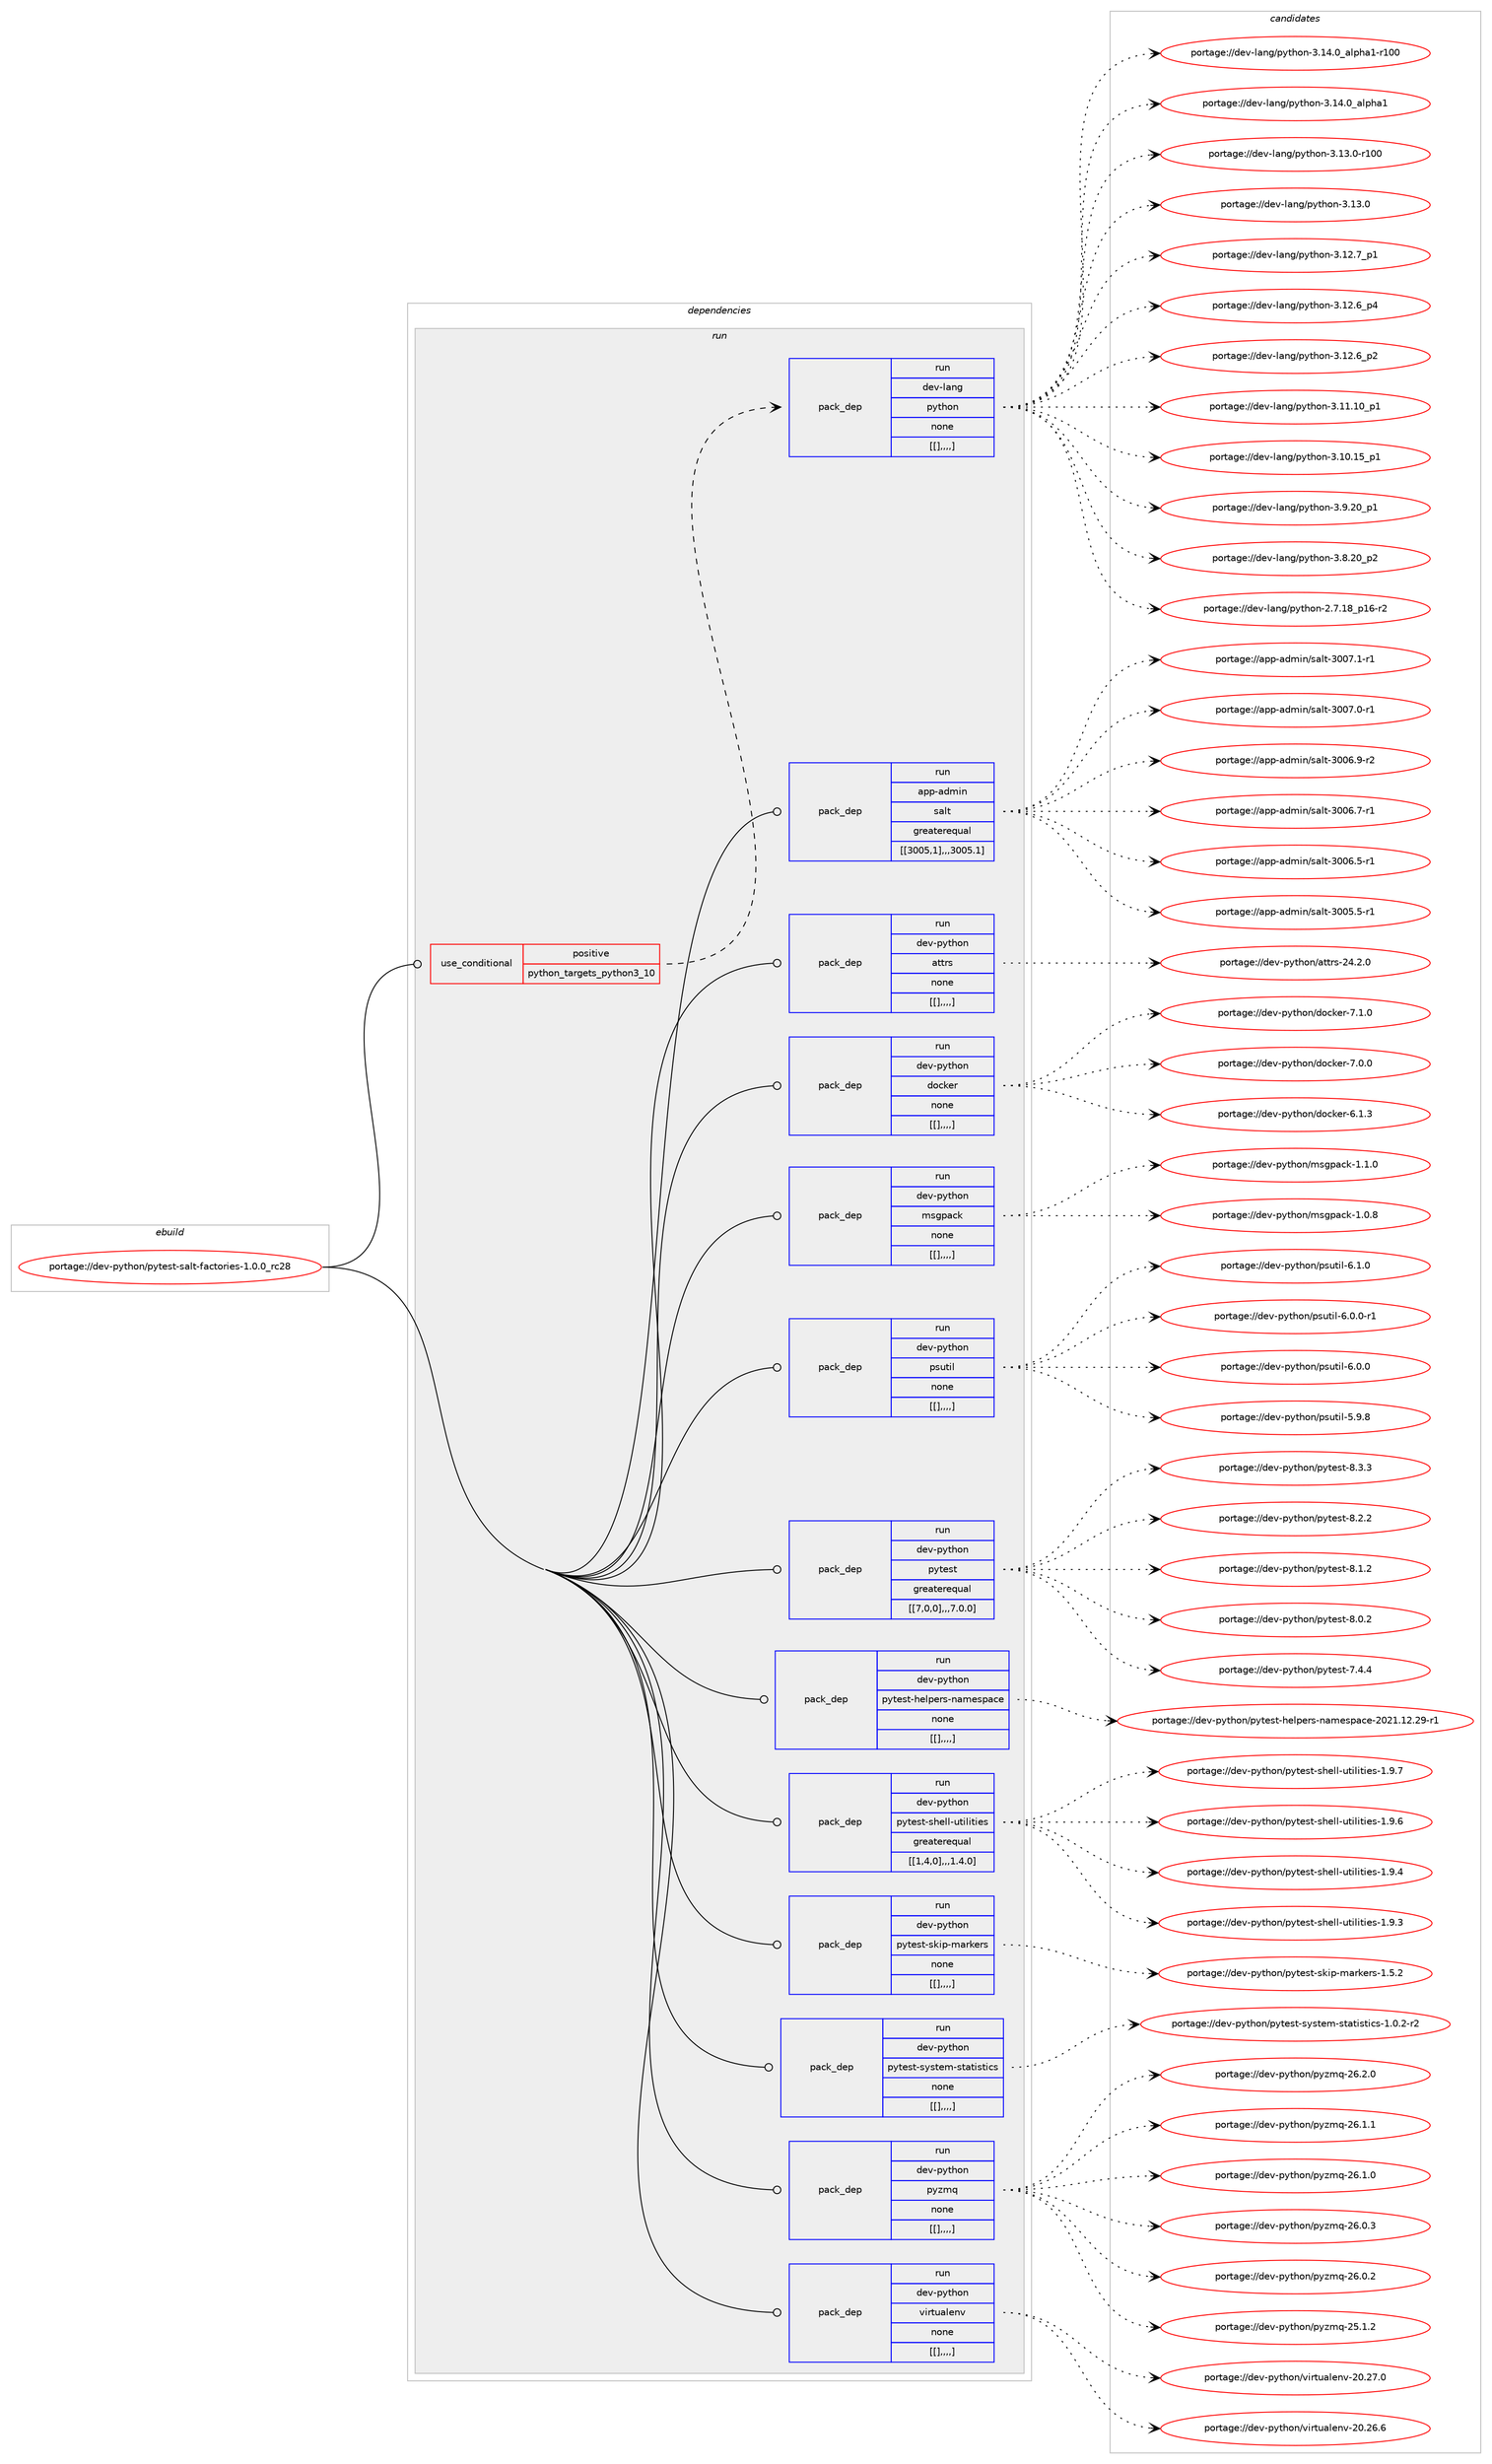 digraph prolog {

# *************
# Graph options
# *************

newrank=true;
concentrate=true;
compound=true;
graph [rankdir=LR,fontname=Helvetica,fontsize=10,ranksep=1.5];#, ranksep=2.5, nodesep=0.2];
edge  [arrowhead=vee];
node  [fontname=Helvetica,fontsize=10];

# **********
# The ebuild
# **********

subgraph cluster_leftcol {
color=gray;
label=<<i>ebuild</i>>;
id [label="portage://dev-python/pytest-salt-factories-1.0.0_rc28", color=red, width=4, href="../dev-python/pytest-salt-factories-1.0.0_rc28.svg"];
}

# ****************
# The dependencies
# ****************

subgraph cluster_midcol {
color=gray;
label=<<i>dependencies</i>>;
subgraph cluster_compile {
fillcolor="#eeeeee";
style=filled;
label=<<i>compile</i>>;
}
subgraph cluster_compileandrun {
fillcolor="#eeeeee";
style=filled;
label=<<i>compile and run</i>>;
}
subgraph cluster_run {
fillcolor="#eeeeee";
style=filled;
label=<<i>run</i>>;
subgraph cond40652 {
dependency165933 [label=<<TABLE BORDER="0" CELLBORDER="1" CELLSPACING="0" CELLPADDING="4"><TR><TD ROWSPAN="3" CELLPADDING="10">use_conditional</TD></TR><TR><TD>positive</TD></TR><TR><TD>python_targets_python3_10</TD></TR></TABLE>>, shape=none, color=red];
subgraph pack123943 {
dependency165981 [label=<<TABLE BORDER="0" CELLBORDER="1" CELLSPACING="0" CELLPADDING="4" WIDTH="220"><TR><TD ROWSPAN="6" CELLPADDING="30">pack_dep</TD></TR><TR><TD WIDTH="110">run</TD></TR><TR><TD>dev-lang</TD></TR><TR><TD>python</TD></TR><TR><TD>none</TD></TR><TR><TD>[[],,,,]</TD></TR></TABLE>>, shape=none, color=blue];
}
dependency165933:e -> dependency165981:w [weight=20,style="dashed",arrowhead="vee"];
}
id:e -> dependency165933:w [weight=20,style="solid",arrowhead="odot"];
subgraph pack123978 {
dependency165987 [label=<<TABLE BORDER="0" CELLBORDER="1" CELLSPACING="0" CELLPADDING="4" WIDTH="220"><TR><TD ROWSPAN="6" CELLPADDING="30">pack_dep</TD></TR><TR><TD WIDTH="110">run</TD></TR><TR><TD>app-admin</TD></TR><TR><TD>salt</TD></TR><TR><TD>greaterequal</TD></TR><TR><TD>[[3005,1],,,3005.1]</TD></TR></TABLE>>, shape=none, color=blue];
}
id:e -> dependency165987:w [weight=20,style="solid",arrowhead="odot"];
subgraph pack123981 {
dependency165991 [label=<<TABLE BORDER="0" CELLBORDER="1" CELLSPACING="0" CELLPADDING="4" WIDTH="220"><TR><TD ROWSPAN="6" CELLPADDING="30">pack_dep</TD></TR><TR><TD WIDTH="110">run</TD></TR><TR><TD>dev-python</TD></TR><TR><TD>attrs</TD></TR><TR><TD>none</TD></TR><TR><TD>[[],,,,]</TD></TR></TABLE>>, shape=none, color=blue];
}
id:e -> dependency165991:w [weight=20,style="solid",arrowhead="odot"];
subgraph pack124018 {
dependency166045 [label=<<TABLE BORDER="0" CELLBORDER="1" CELLSPACING="0" CELLPADDING="4" WIDTH="220"><TR><TD ROWSPAN="6" CELLPADDING="30">pack_dep</TD></TR><TR><TD WIDTH="110">run</TD></TR><TR><TD>dev-python</TD></TR><TR><TD>docker</TD></TR><TR><TD>none</TD></TR><TR><TD>[[],,,,]</TD></TR></TABLE>>, shape=none, color=blue];
}
id:e -> dependency166045:w [weight=20,style="solid",arrowhead="odot"];
subgraph pack124024 {
dependency166060 [label=<<TABLE BORDER="0" CELLBORDER="1" CELLSPACING="0" CELLPADDING="4" WIDTH="220"><TR><TD ROWSPAN="6" CELLPADDING="30">pack_dep</TD></TR><TR><TD WIDTH="110">run</TD></TR><TR><TD>dev-python</TD></TR><TR><TD>msgpack</TD></TR><TR><TD>none</TD></TR><TR><TD>[[],,,,]</TD></TR></TABLE>>, shape=none, color=blue];
}
id:e -> dependency166060:w [weight=20,style="solid",arrowhead="odot"];
subgraph pack124025 {
dependency166077 [label=<<TABLE BORDER="0" CELLBORDER="1" CELLSPACING="0" CELLPADDING="4" WIDTH="220"><TR><TD ROWSPAN="6" CELLPADDING="30">pack_dep</TD></TR><TR><TD WIDTH="110">run</TD></TR><TR><TD>dev-python</TD></TR><TR><TD>psutil</TD></TR><TR><TD>none</TD></TR><TR><TD>[[],,,,]</TD></TR></TABLE>>, shape=none, color=blue];
}
id:e -> dependency166077:w [weight=20,style="solid",arrowhead="odot"];
subgraph pack124037 {
dependency166082 [label=<<TABLE BORDER="0" CELLBORDER="1" CELLSPACING="0" CELLPADDING="4" WIDTH="220"><TR><TD ROWSPAN="6" CELLPADDING="30">pack_dep</TD></TR><TR><TD WIDTH="110">run</TD></TR><TR><TD>dev-python</TD></TR><TR><TD>pytest</TD></TR><TR><TD>greaterequal</TD></TR><TR><TD>[[7,0,0],,,7.0.0]</TD></TR></TABLE>>, shape=none, color=blue];
}
id:e -> dependency166082:w [weight=20,style="solid",arrowhead="odot"];
subgraph pack124047 {
dependency166100 [label=<<TABLE BORDER="0" CELLBORDER="1" CELLSPACING="0" CELLPADDING="4" WIDTH="220"><TR><TD ROWSPAN="6" CELLPADDING="30">pack_dep</TD></TR><TR><TD WIDTH="110">run</TD></TR><TR><TD>dev-python</TD></TR><TR><TD>pytest-helpers-namespace</TD></TR><TR><TD>none</TD></TR><TR><TD>[[],,,,]</TD></TR></TABLE>>, shape=none, color=blue];
}
id:e -> dependency166100:w [weight=20,style="solid",arrowhead="odot"];
subgraph pack124056 {
dependency166129 [label=<<TABLE BORDER="0" CELLBORDER="1" CELLSPACING="0" CELLPADDING="4" WIDTH="220"><TR><TD ROWSPAN="6" CELLPADDING="30">pack_dep</TD></TR><TR><TD WIDTH="110">run</TD></TR><TR><TD>dev-python</TD></TR><TR><TD>pytest-shell-utilities</TD></TR><TR><TD>greaterequal</TD></TR><TR><TD>[[1,4,0],,,1.4.0]</TD></TR></TABLE>>, shape=none, color=blue];
}
id:e -> dependency166129:w [weight=20,style="solid",arrowhead="odot"];
subgraph pack124066 {
dependency166132 [label=<<TABLE BORDER="0" CELLBORDER="1" CELLSPACING="0" CELLPADDING="4" WIDTH="220"><TR><TD ROWSPAN="6" CELLPADDING="30">pack_dep</TD></TR><TR><TD WIDTH="110">run</TD></TR><TR><TD>dev-python</TD></TR><TR><TD>pytest-skip-markers</TD></TR><TR><TD>none</TD></TR><TR><TD>[[],,,,]</TD></TR></TABLE>>, shape=none, color=blue];
}
id:e -> dependency166132:w [weight=20,style="solid",arrowhead="odot"];
subgraph pack124082 {
dependency166152 [label=<<TABLE BORDER="0" CELLBORDER="1" CELLSPACING="0" CELLPADDING="4" WIDTH="220"><TR><TD ROWSPAN="6" CELLPADDING="30">pack_dep</TD></TR><TR><TD WIDTH="110">run</TD></TR><TR><TD>dev-python</TD></TR><TR><TD>pytest-system-statistics</TD></TR><TR><TD>none</TD></TR><TR><TD>[[],,,,]</TD></TR></TABLE>>, shape=none, color=blue];
}
id:e -> dependency166152:w [weight=20,style="solid",arrowhead="odot"];
subgraph pack124084 {
dependency166157 [label=<<TABLE BORDER="0" CELLBORDER="1" CELLSPACING="0" CELLPADDING="4" WIDTH="220"><TR><TD ROWSPAN="6" CELLPADDING="30">pack_dep</TD></TR><TR><TD WIDTH="110">run</TD></TR><TR><TD>dev-python</TD></TR><TR><TD>pyzmq</TD></TR><TR><TD>none</TD></TR><TR><TD>[[],,,,]</TD></TR></TABLE>>, shape=none, color=blue];
}
id:e -> dependency166157:w [weight=20,style="solid",arrowhead="odot"];
subgraph pack124098 {
dependency166219 [label=<<TABLE BORDER="0" CELLBORDER="1" CELLSPACING="0" CELLPADDING="4" WIDTH="220"><TR><TD ROWSPAN="6" CELLPADDING="30">pack_dep</TD></TR><TR><TD WIDTH="110">run</TD></TR><TR><TD>dev-python</TD></TR><TR><TD>virtualenv</TD></TR><TR><TD>none</TD></TR><TR><TD>[[],,,,]</TD></TR></TABLE>>, shape=none, color=blue];
}
id:e -> dependency166219:w [weight=20,style="solid",arrowhead="odot"];
}
}

# **************
# The candidates
# **************

subgraph cluster_choices {
rank=same;
color=gray;
label=<<i>candidates</i>>;

subgraph choice123880 {
color=black;
nodesep=1;
choice100101118451089711010347112121116104111110455146495246489597108112104974945114494848 [label="portage://dev-lang/python-3.14.0_alpha1-r100", color=red, width=4,href="../dev-lang/python-3.14.0_alpha1-r100.svg"];
choice1001011184510897110103471121211161041111104551464952464895971081121049749 [label="portage://dev-lang/python-3.14.0_alpha1", color=red, width=4,href="../dev-lang/python-3.14.0_alpha1.svg"];
choice1001011184510897110103471121211161041111104551464951464845114494848 [label="portage://dev-lang/python-3.13.0-r100", color=red, width=4,href="../dev-lang/python-3.13.0-r100.svg"];
choice10010111845108971101034711212111610411111045514649514648 [label="portage://dev-lang/python-3.13.0", color=red, width=4,href="../dev-lang/python-3.13.0.svg"];
choice100101118451089711010347112121116104111110455146495046559511249 [label="portage://dev-lang/python-3.12.7_p1", color=red, width=4,href="../dev-lang/python-3.12.7_p1.svg"];
choice100101118451089711010347112121116104111110455146495046549511252 [label="portage://dev-lang/python-3.12.6_p4", color=red, width=4,href="../dev-lang/python-3.12.6_p4.svg"];
choice100101118451089711010347112121116104111110455146495046549511250 [label="portage://dev-lang/python-3.12.6_p2", color=red, width=4,href="../dev-lang/python-3.12.6_p2.svg"];
choice10010111845108971101034711212111610411111045514649494649489511249 [label="portage://dev-lang/python-3.11.10_p1", color=red, width=4,href="../dev-lang/python-3.11.10_p1.svg"];
choice10010111845108971101034711212111610411111045514649484649539511249 [label="portage://dev-lang/python-3.10.15_p1", color=red, width=4,href="../dev-lang/python-3.10.15_p1.svg"];
choice100101118451089711010347112121116104111110455146574650489511249 [label="portage://dev-lang/python-3.9.20_p1", color=red, width=4,href="../dev-lang/python-3.9.20_p1.svg"];
choice100101118451089711010347112121116104111110455146564650489511250 [label="portage://dev-lang/python-3.8.20_p2", color=red, width=4,href="../dev-lang/python-3.8.20_p2.svg"];
choice100101118451089711010347112121116104111110455046554649569511249544511450 [label="portage://dev-lang/python-2.7.18_p16-r2", color=red, width=4,href="../dev-lang/python-2.7.18_p16-r2.svg"];
dependency165981:e -> choice100101118451089711010347112121116104111110455146495246489597108112104974945114494848:w [style=dotted,weight="100"];
dependency165981:e -> choice1001011184510897110103471121211161041111104551464952464895971081121049749:w [style=dotted,weight="100"];
dependency165981:e -> choice1001011184510897110103471121211161041111104551464951464845114494848:w [style=dotted,weight="100"];
dependency165981:e -> choice10010111845108971101034711212111610411111045514649514648:w [style=dotted,weight="100"];
dependency165981:e -> choice100101118451089711010347112121116104111110455146495046559511249:w [style=dotted,weight="100"];
dependency165981:e -> choice100101118451089711010347112121116104111110455146495046549511252:w [style=dotted,weight="100"];
dependency165981:e -> choice100101118451089711010347112121116104111110455146495046549511250:w [style=dotted,weight="100"];
dependency165981:e -> choice10010111845108971101034711212111610411111045514649494649489511249:w [style=dotted,weight="100"];
dependency165981:e -> choice10010111845108971101034711212111610411111045514649484649539511249:w [style=dotted,weight="100"];
dependency165981:e -> choice100101118451089711010347112121116104111110455146574650489511249:w [style=dotted,weight="100"];
dependency165981:e -> choice100101118451089711010347112121116104111110455146564650489511250:w [style=dotted,weight="100"];
dependency165981:e -> choice100101118451089711010347112121116104111110455046554649569511249544511450:w [style=dotted,weight="100"];
}
subgraph choice123891 {
color=black;
nodesep=1;
choice9711211245971001091051104711597108116455148485546494511449 [label="portage://app-admin/salt-3007.1-r1", color=red, width=4,href="../app-admin/salt-3007.1-r1.svg"];
choice9711211245971001091051104711597108116455148485546484511449 [label="portage://app-admin/salt-3007.0-r1", color=red, width=4,href="../app-admin/salt-3007.0-r1.svg"];
choice9711211245971001091051104711597108116455148485446574511450 [label="portage://app-admin/salt-3006.9-r2", color=red, width=4,href="../app-admin/salt-3006.9-r2.svg"];
choice9711211245971001091051104711597108116455148485446554511449 [label="portage://app-admin/salt-3006.7-r1", color=red, width=4,href="../app-admin/salt-3006.7-r1.svg"];
choice9711211245971001091051104711597108116455148485446534511449 [label="portage://app-admin/salt-3006.5-r1", color=red, width=4,href="../app-admin/salt-3006.5-r1.svg"];
choice9711211245971001091051104711597108116455148485346534511449 [label="portage://app-admin/salt-3005.5-r1", color=red, width=4,href="../app-admin/salt-3005.5-r1.svg"];
dependency165987:e -> choice9711211245971001091051104711597108116455148485546494511449:w [style=dotted,weight="100"];
dependency165987:e -> choice9711211245971001091051104711597108116455148485546484511449:w [style=dotted,weight="100"];
dependency165987:e -> choice9711211245971001091051104711597108116455148485446574511450:w [style=dotted,weight="100"];
dependency165987:e -> choice9711211245971001091051104711597108116455148485446554511449:w [style=dotted,weight="100"];
dependency165987:e -> choice9711211245971001091051104711597108116455148485446534511449:w [style=dotted,weight="100"];
dependency165987:e -> choice9711211245971001091051104711597108116455148485346534511449:w [style=dotted,weight="100"];
}
subgraph choice123894 {
color=black;
nodesep=1;
choice10010111845112121116104111110479711611611411545505246504648 [label="portage://dev-python/attrs-24.2.0", color=red, width=4,href="../dev-python/attrs-24.2.0.svg"];
dependency165991:e -> choice10010111845112121116104111110479711611611411545505246504648:w [style=dotted,weight="100"];
}
subgraph choice123895 {
color=black;
nodesep=1;
choice100101118451121211161041111104710011199107101114455546494648 [label="portage://dev-python/docker-7.1.0", color=red, width=4,href="../dev-python/docker-7.1.0.svg"];
choice100101118451121211161041111104710011199107101114455546484648 [label="portage://dev-python/docker-7.0.0", color=red, width=4,href="../dev-python/docker-7.0.0.svg"];
choice100101118451121211161041111104710011199107101114455446494651 [label="portage://dev-python/docker-6.1.3", color=red, width=4,href="../dev-python/docker-6.1.3.svg"];
dependency166045:e -> choice100101118451121211161041111104710011199107101114455546494648:w [style=dotted,weight="100"];
dependency166045:e -> choice100101118451121211161041111104710011199107101114455546484648:w [style=dotted,weight="100"];
dependency166045:e -> choice100101118451121211161041111104710011199107101114455446494651:w [style=dotted,weight="100"];
}
subgraph choice123899 {
color=black;
nodesep=1;
choice10010111845112121116104111110471091151031129799107454946494648 [label="portage://dev-python/msgpack-1.1.0", color=red, width=4,href="../dev-python/msgpack-1.1.0.svg"];
choice10010111845112121116104111110471091151031129799107454946484656 [label="portage://dev-python/msgpack-1.0.8", color=red, width=4,href="../dev-python/msgpack-1.0.8.svg"];
dependency166060:e -> choice10010111845112121116104111110471091151031129799107454946494648:w [style=dotted,weight="100"];
dependency166060:e -> choice10010111845112121116104111110471091151031129799107454946484656:w [style=dotted,weight="100"];
}
subgraph choice123925 {
color=black;
nodesep=1;
choice1001011184511212111610411111047112115117116105108455446494648 [label="portage://dev-python/psutil-6.1.0", color=red, width=4,href="../dev-python/psutil-6.1.0.svg"];
choice10010111845112121116104111110471121151171161051084554464846484511449 [label="portage://dev-python/psutil-6.0.0-r1", color=red, width=4,href="../dev-python/psutil-6.0.0-r1.svg"];
choice1001011184511212111610411111047112115117116105108455446484648 [label="portage://dev-python/psutil-6.0.0", color=red, width=4,href="../dev-python/psutil-6.0.0.svg"];
choice1001011184511212111610411111047112115117116105108455346574656 [label="portage://dev-python/psutil-5.9.8", color=red, width=4,href="../dev-python/psutil-5.9.8.svg"];
dependency166077:e -> choice1001011184511212111610411111047112115117116105108455446494648:w [style=dotted,weight="100"];
dependency166077:e -> choice10010111845112121116104111110471121151171161051084554464846484511449:w [style=dotted,weight="100"];
dependency166077:e -> choice1001011184511212111610411111047112115117116105108455446484648:w [style=dotted,weight="100"];
dependency166077:e -> choice1001011184511212111610411111047112115117116105108455346574656:w [style=dotted,weight="100"];
}
subgraph choice123942 {
color=black;
nodesep=1;
choice1001011184511212111610411111047112121116101115116455646514651 [label="portage://dev-python/pytest-8.3.3", color=red, width=4,href="../dev-python/pytest-8.3.3.svg"];
choice1001011184511212111610411111047112121116101115116455646504650 [label="portage://dev-python/pytest-8.2.2", color=red, width=4,href="../dev-python/pytest-8.2.2.svg"];
choice1001011184511212111610411111047112121116101115116455646494650 [label="portage://dev-python/pytest-8.1.2", color=red, width=4,href="../dev-python/pytest-8.1.2.svg"];
choice1001011184511212111610411111047112121116101115116455646484650 [label="portage://dev-python/pytest-8.0.2", color=red, width=4,href="../dev-python/pytest-8.0.2.svg"];
choice1001011184511212111610411111047112121116101115116455546524652 [label="portage://dev-python/pytest-7.4.4", color=red, width=4,href="../dev-python/pytest-7.4.4.svg"];
dependency166082:e -> choice1001011184511212111610411111047112121116101115116455646514651:w [style=dotted,weight="100"];
dependency166082:e -> choice1001011184511212111610411111047112121116101115116455646504650:w [style=dotted,weight="100"];
dependency166082:e -> choice1001011184511212111610411111047112121116101115116455646494650:w [style=dotted,weight="100"];
dependency166082:e -> choice1001011184511212111610411111047112121116101115116455646484650:w [style=dotted,weight="100"];
dependency166082:e -> choice1001011184511212111610411111047112121116101115116455546524652:w [style=dotted,weight="100"];
}
subgraph choice123949 {
color=black;
nodesep=1;
choice1001011184511212111610411111047112121116101115116451041011081121011141154511097109101115112979910145504850494649504650574511449 [label="portage://dev-python/pytest-helpers-namespace-2021.12.29-r1", color=red, width=4,href="../dev-python/pytest-helpers-namespace-2021.12.29-r1.svg"];
dependency166100:e -> choice1001011184511212111610411111047112121116101115116451041011081121011141154511097109101115112979910145504850494649504650574511449:w [style=dotted,weight="100"];
}
subgraph choice123956 {
color=black;
nodesep=1;
choice10010111845112121116104111110471121211161011151164511510410110810845117116105108105116105101115454946574655 [label="portage://dev-python/pytest-shell-utilities-1.9.7", color=red, width=4,href="../dev-python/pytest-shell-utilities-1.9.7.svg"];
choice10010111845112121116104111110471121211161011151164511510410110810845117116105108105116105101115454946574654 [label="portage://dev-python/pytest-shell-utilities-1.9.6", color=red, width=4,href="../dev-python/pytest-shell-utilities-1.9.6.svg"];
choice10010111845112121116104111110471121211161011151164511510410110810845117116105108105116105101115454946574652 [label="portage://dev-python/pytest-shell-utilities-1.9.4", color=red, width=4,href="../dev-python/pytest-shell-utilities-1.9.4.svg"];
choice10010111845112121116104111110471121211161011151164511510410110810845117116105108105116105101115454946574651 [label="portage://dev-python/pytest-shell-utilities-1.9.3", color=red, width=4,href="../dev-python/pytest-shell-utilities-1.9.3.svg"];
dependency166129:e -> choice10010111845112121116104111110471121211161011151164511510410110810845117116105108105116105101115454946574655:w [style=dotted,weight="100"];
dependency166129:e -> choice10010111845112121116104111110471121211161011151164511510410110810845117116105108105116105101115454946574654:w [style=dotted,weight="100"];
dependency166129:e -> choice10010111845112121116104111110471121211161011151164511510410110810845117116105108105116105101115454946574652:w [style=dotted,weight="100"];
dependency166129:e -> choice10010111845112121116104111110471121211161011151164511510410110810845117116105108105116105101115454946574651:w [style=dotted,weight="100"];
}
subgraph choice123960 {
color=black;
nodesep=1;
choice1001011184511212111610411111047112121116101115116451151071051124510997114107101114115454946534650 [label="portage://dev-python/pytest-skip-markers-1.5.2", color=red, width=4,href="../dev-python/pytest-skip-markers-1.5.2.svg"];
dependency166132:e -> choice1001011184511212111610411111047112121116101115116451151071051124510997114107101114115454946534650:w [style=dotted,weight="100"];
}
subgraph choice123962 {
color=black;
nodesep=1;
choice1001011184511212111610411111047112121116101115116451151211151161011094511511697116105115116105991154549464846504511450 [label="portage://dev-python/pytest-system-statistics-1.0.2-r2", color=red, width=4,href="../dev-python/pytest-system-statistics-1.0.2-r2.svg"];
dependency166152:e -> choice1001011184511212111610411111047112121116101115116451151211151161011094511511697116105115116105991154549464846504511450:w [style=dotted,weight="100"];
}
subgraph choice123964 {
color=black;
nodesep=1;
choice100101118451121211161041111104711212112210911345505446504648 [label="portage://dev-python/pyzmq-26.2.0", color=red, width=4,href="../dev-python/pyzmq-26.2.0.svg"];
choice100101118451121211161041111104711212112210911345505446494649 [label="portage://dev-python/pyzmq-26.1.1", color=red, width=4,href="../dev-python/pyzmq-26.1.1.svg"];
choice100101118451121211161041111104711212112210911345505446494648 [label="portage://dev-python/pyzmq-26.1.0", color=red, width=4,href="../dev-python/pyzmq-26.1.0.svg"];
choice100101118451121211161041111104711212112210911345505446484651 [label="portage://dev-python/pyzmq-26.0.3", color=red, width=4,href="../dev-python/pyzmq-26.0.3.svg"];
choice100101118451121211161041111104711212112210911345505446484650 [label="portage://dev-python/pyzmq-26.0.2", color=red, width=4,href="../dev-python/pyzmq-26.0.2.svg"];
choice100101118451121211161041111104711212112210911345505346494650 [label="portage://dev-python/pyzmq-25.1.2", color=red, width=4,href="../dev-python/pyzmq-25.1.2.svg"];
dependency166157:e -> choice100101118451121211161041111104711212112210911345505446504648:w [style=dotted,weight="100"];
dependency166157:e -> choice100101118451121211161041111104711212112210911345505446494649:w [style=dotted,weight="100"];
dependency166157:e -> choice100101118451121211161041111104711212112210911345505446494648:w [style=dotted,weight="100"];
dependency166157:e -> choice100101118451121211161041111104711212112210911345505446484651:w [style=dotted,weight="100"];
dependency166157:e -> choice100101118451121211161041111104711212112210911345505446484650:w [style=dotted,weight="100"];
dependency166157:e -> choice100101118451121211161041111104711212112210911345505346494650:w [style=dotted,weight="100"];
}
subgraph choice123968 {
color=black;
nodesep=1;
choice1001011184511212111610411111047118105114116117971081011101184550484650554648 [label="portage://dev-python/virtualenv-20.27.0", color=red, width=4,href="../dev-python/virtualenv-20.27.0.svg"];
choice1001011184511212111610411111047118105114116117971081011101184550484650544654 [label="portage://dev-python/virtualenv-20.26.6", color=red, width=4,href="../dev-python/virtualenv-20.26.6.svg"];
dependency166219:e -> choice1001011184511212111610411111047118105114116117971081011101184550484650554648:w [style=dotted,weight="100"];
dependency166219:e -> choice1001011184511212111610411111047118105114116117971081011101184550484650544654:w [style=dotted,weight="100"];
}
}

}
